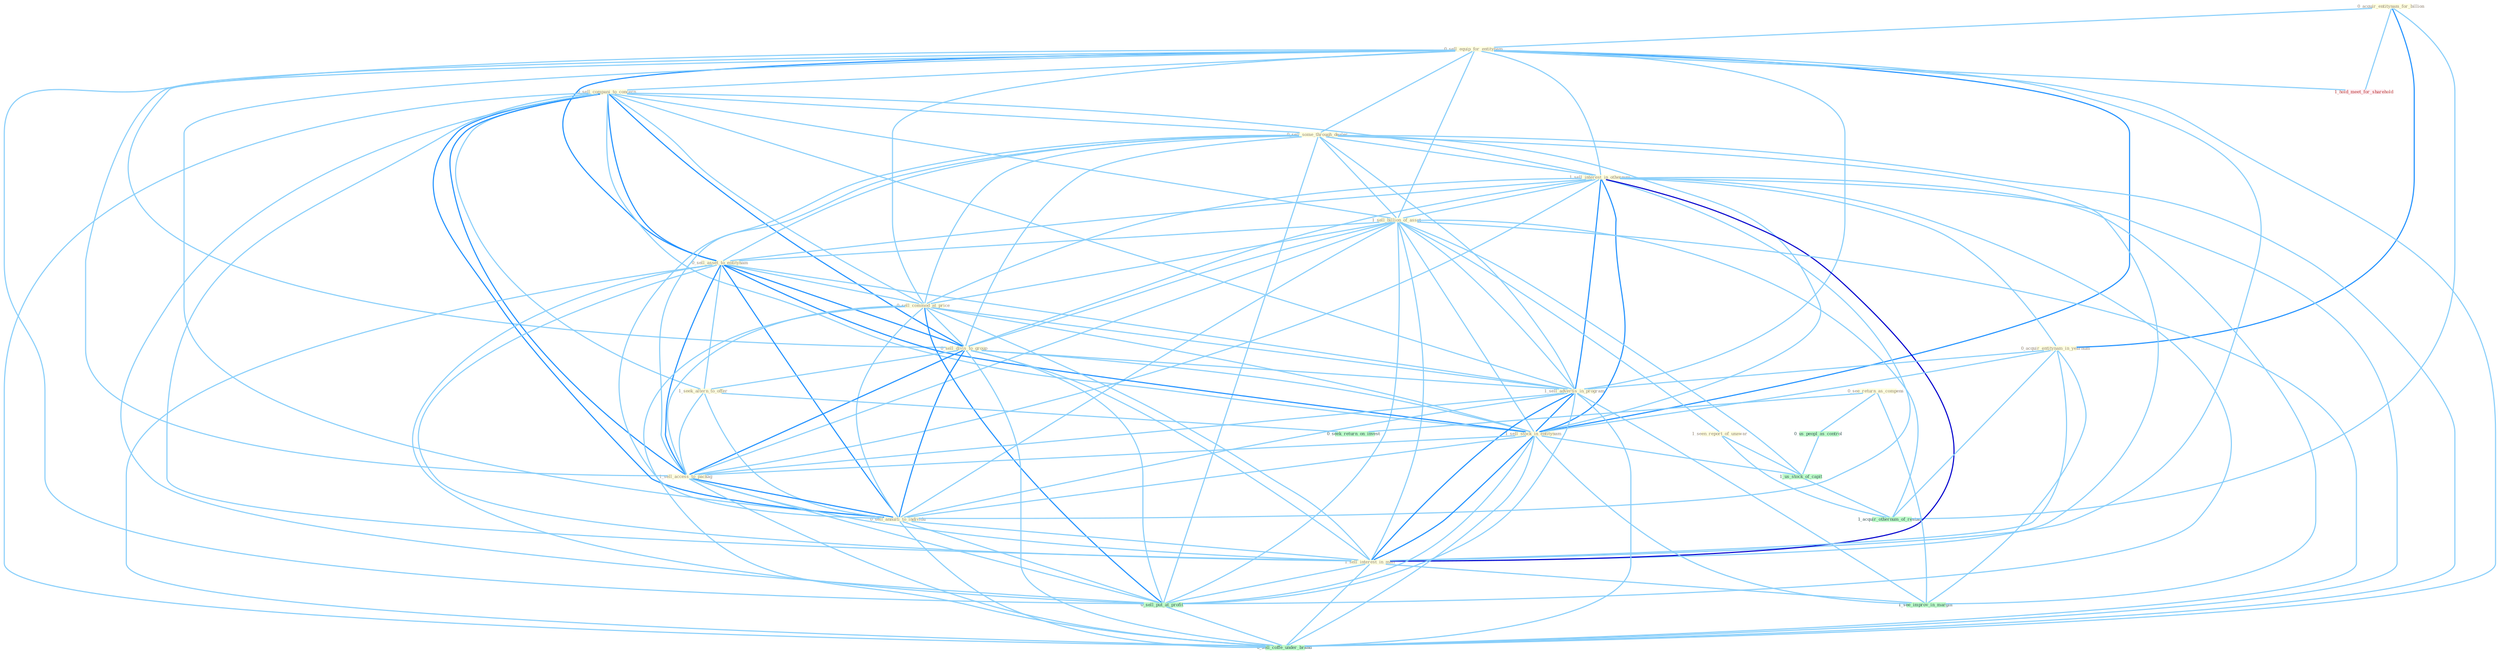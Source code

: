 Graph G{ 
    node
    [shape=polygon,style=filled,width=.5,height=.06,color="#BDFCC9",fixedsize=true,fontsize=4,
    fontcolor="#2f4f4f"];
    {node
    [color="#ffffe0", fontcolor="#8b7d6b"] "0_acquir_entitynam_for_billion " "0_sell_equip_for_entitynam " "0_sell_compani_to_concern " "0_sell_some_through_dealer " "1_sell_interest_in_othernum " "0_acquir_entitynam_in_yearnum " "1_sell_billion_of_asset " "0_sell_asset_to_entitynam " "1_seen_report_of_unawar " "0_sell_commod_at_price " "0_sell_divis_to_group " "1_sell_advertis_in_program " "1_sell_stock_in_entitynam " "0_see_return_as_compens " "1_seek_altern_to_offer " "1_sell_access_to_packag " "0_sell_annuiti_to_individu " "1_sell_interest_in_mall "}
{node [color="#fff0f5", fontcolor="#b22222"] "1_hold_meet_for_sharehold "}
edge [color="#B0E2FF"];

	"0_acquir_entitynam_for_billion " -- "0_sell_equip_for_entitynam " [w="1", color="#87cefa" ];
	"0_acquir_entitynam_for_billion " -- "0_acquir_entitynam_in_yearnum " [w="2", color="#1e90ff" , len=0.8];
	"0_acquir_entitynam_for_billion " -- "1_hold_meet_for_sharehold " [w="1", color="#87cefa" ];
	"0_acquir_entitynam_for_billion " -- "1_acquir_othernum_of_restaur " [w="1", color="#87cefa" ];
	"0_sell_equip_for_entitynam " -- "0_sell_compani_to_concern " [w="1", color="#87cefa" ];
	"0_sell_equip_for_entitynam " -- "0_sell_some_through_dealer " [w="1", color="#87cefa" ];
	"0_sell_equip_for_entitynam " -- "1_sell_interest_in_othernum " [w="1", color="#87cefa" ];
	"0_sell_equip_for_entitynam " -- "1_sell_billion_of_asset " [w="1", color="#87cefa" ];
	"0_sell_equip_for_entitynam " -- "0_sell_asset_to_entitynam " [w="2", color="#1e90ff" , len=0.8];
	"0_sell_equip_for_entitynam " -- "0_sell_commod_at_price " [w="1", color="#87cefa" ];
	"0_sell_equip_for_entitynam " -- "0_sell_divis_to_group " [w="1", color="#87cefa" ];
	"0_sell_equip_for_entitynam " -- "1_sell_advertis_in_program " [w="1", color="#87cefa" ];
	"0_sell_equip_for_entitynam " -- "1_sell_stock_in_entitynam " [w="2", color="#1e90ff" , len=0.8];
	"0_sell_equip_for_entitynam " -- "1_sell_access_to_packag " [w="1", color="#87cefa" ];
	"0_sell_equip_for_entitynam " -- "0_sell_annuiti_to_individu " [w="1", color="#87cefa" ];
	"0_sell_equip_for_entitynam " -- "1_sell_interest_in_mall " [w="1", color="#87cefa" ];
	"0_sell_equip_for_entitynam " -- "0_sell_put_at_profit " [w="1", color="#87cefa" ];
	"0_sell_equip_for_entitynam " -- "0_sell_coffe_under_brand " [w="1", color="#87cefa" ];
	"0_sell_equip_for_entitynam " -- "1_hold_meet_for_sharehold " [w="1", color="#87cefa" ];
	"0_sell_compani_to_concern " -- "0_sell_some_through_dealer " [w="1", color="#87cefa" ];
	"0_sell_compani_to_concern " -- "1_sell_interest_in_othernum " [w="1", color="#87cefa" ];
	"0_sell_compani_to_concern " -- "1_sell_billion_of_asset " [w="1", color="#87cefa" ];
	"0_sell_compani_to_concern " -- "0_sell_asset_to_entitynam " [w="2", color="#1e90ff" , len=0.8];
	"0_sell_compani_to_concern " -- "0_sell_commod_at_price " [w="1", color="#87cefa" ];
	"0_sell_compani_to_concern " -- "0_sell_divis_to_group " [w="2", color="#1e90ff" , len=0.8];
	"0_sell_compani_to_concern " -- "1_sell_advertis_in_program " [w="1", color="#87cefa" ];
	"0_sell_compani_to_concern " -- "1_sell_stock_in_entitynam " [w="1", color="#87cefa" ];
	"0_sell_compani_to_concern " -- "1_seek_altern_to_offer " [w="1", color="#87cefa" ];
	"0_sell_compani_to_concern " -- "1_sell_access_to_packag " [w="2", color="#1e90ff" , len=0.8];
	"0_sell_compani_to_concern " -- "0_sell_annuiti_to_individu " [w="2", color="#1e90ff" , len=0.8];
	"0_sell_compani_to_concern " -- "1_sell_interest_in_mall " [w="1", color="#87cefa" ];
	"0_sell_compani_to_concern " -- "0_sell_put_at_profit " [w="1", color="#87cefa" ];
	"0_sell_compani_to_concern " -- "0_sell_coffe_under_brand " [w="1", color="#87cefa" ];
	"0_sell_some_through_dealer " -- "1_sell_interest_in_othernum " [w="1", color="#87cefa" ];
	"0_sell_some_through_dealer " -- "1_sell_billion_of_asset " [w="1", color="#87cefa" ];
	"0_sell_some_through_dealer " -- "0_sell_asset_to_entitynam " [w="1", color="#87cefa" ];
	"0_sell_some_through_dealer " -- "0_sell_commod_at_price " [w="1", color="#87cefa" ];
	"0_sell_some_through_dealer " -- "0_sell_divis_to_group " [w="1", color="#87cefa" ];
	"0_sell_some_through_dealer " -- "1_sell_advertis_in_program " [w="1", color="#87cefa" ];
	"0_sell_some_through_dealer " -- "1_sell_stock_in_entitynam " [w="1", color="#87cefa" ];
	"0_sell_some_through_dealer " -- "1_sell_access_to_packag " [w="1", color="#87cefa" ];
	"0_sell_some_through_dealer " -- "0_sell_annuiti_to_individu " [w="1", color="#87cefa" ];
	"0_sell_some_through_dealer " -- "1_sell_interest_in_mall " [w="1", color="#87cefa" ];
	"0_sell_some_through_dealer " -- "0_sell_put_at_profit " [w="1", color="#87cefa" ];
	"0_sell_some_through_dealer " -- "0_sell_coffe_under_brand " [w="1", color="#87cefa" ];
	"1_sell_interest_in_othernum " -- "0_acquir_entitynam_in_yearnum " [w="1", color="#87cefa" ];
	"1_sell_interest_in_othernum " -- "1_sell_billion_of_asset " [w="1", color="#87cefa" ];
	"1_sell_interest_in_othernum " -- "0_sell_asset_to_entitynam " [w="1", color="#87cefa" ];
	"1_sell_interest_in_othernum " -- "0_sell_commod_at_price " [w="1", color="#87cefa" ];
	"1_sell_interest_in_othernum " -- "0_sell_divis_to_group " [w="1", color="#87cefa" ];
	"1_sell_interest_in_othernum " -- "1_sell_advertis_in_program " [w="2", color="#1e90ff" , len=0.8];
	"1_sell_interest_in_othernum " -- "1_sell_stock_in_entitynam " [w="2", color="#1e90ff" , len=0.8];
	"1_sell_interest_in_othernum " -- "1_sell_access_to_packag " [w="1", color="#87cefa" ];
	"1_sell_interest_in_othernum " -- "0_sell_annuiti_to_individu " [w="1", color="#87cefa" ];
	"1_sell_interest_in_othernum " -- "1_sell_interest_in_mall " [w="3", color="#0000cd" , len=0.6];
	"1_sell_interest_in_othernum " -- "0_sell_put_at_profit " [w="1", color="#87cefa" ];
	"1_sell_interest_in_othernum " -- "1_see_improv_in_margin " [w="1", color="#87cefa" ];
	"1_sell_interest_in_othernum " -- "0_sell_coffe_under_brand " [w="1", color="#87cefa" ];
	"0_acquir_entitynam_in_yearnum " -- "1_sell_advertis_in_program " [w="1", color="#87cefa" ];
	"0_acquir_entitynam_in_yearnum " -- "1_sell_stock_in_entitynam " [w="1", color="#87cefa" ];
	"0_acquir_entitynam_in_yearnum " -- "1_sell_interest_in_mall " [w="1", color="#87cefa" ];
	"0_acquir_entitynam_in_yearnum " -- "1_see_improv_in_margin " [w="1", color="#87cefa" ];
	"0_acquir_entitynam_in_yearnum " -- "1_acquir_othernum_of_restaur " [w="1", color="#87cefa" ];
	"1_sell_billion_of_asset " -- "0_sell_asset_to_entitynam " [w="1", color="#87cefa" ];
	"1_sell_billion_of_asset " -- "1_seen_report_of_unawar " [w="1", color="#87cefa" ];
	"1_sell_billion_of_asset " -- "0_sell_commod_at_price " [w="1", color="#87cefa" ];
	"1_sell_billion_of_asset " -- "0_sell_divis_to_group " [w="1", color="#87cefa" ];
	"1_sell_billion_of_asset " -- "1_sell_advertis_in_program " [w="1", color="#87cefa" ];
	"1_sell_billion_of_asset " -- "1_sell_stock_in_entitynam " [w="1", color="#87cefa" ];
	"1_sell_billion_of_asset " -- "1_sell_access_to_packag " [w="1", color="#87cefa" ];
	"1_sell_billion_of_asset " -- "0_sell_annuiti_to_individu " [w="1", color="#87cefa" ];
	"1_sell_billion_of_asset " -- "1_sell_interest_in_mall " [w="1", color="#87cefa" ];
	"1_sell_billion_of_asset " -- "0_sell_put_at_profit " [w="1", color="#87cefa" ];
	"1_sell_billion_of_asset " -- "1_us_stock_of_capit " [w="1", color="#87cefa" ];
	"1_sell_billion_of_asset " -- "0_sell_coffe_under_brand " [w="1", color="#87cefa" ];
	"1_sell_billion_of_asset " -- "1_acquir_othernum_of_restaur " [w="1", color="#87cefa" ];
	"0_sell_asset_to_entitynam " -- "0_sell_commod_at_price " [w="1", color="#87cefa" ];
	"0_sell_asset_to_entitynam " -- "0_sell_divis_to_group " [w="2", color="#1e90ff" , len=0.8];
	"0_sell_asset_to_entitynam " -- "1_sell_advertis_in_program " [w="1", color="#87cefa" ];
	"0_sell_asset_to_entitynam " -- "1_sell_stock_in_entitynam " [w="2", color="#1e90ff" , len=0.8];
	"0_sell_asset_to_entitynam " -- "1_seek_altern_to_offer " [w="1", color="#87cefa" ];
	"0_sell_asset_to_entitynam " -- "1_sell_access_to_packag " [w="2", color="#1e90ff" , len=0.8];
	"0_sell_asset_to_entitynam " -- "0_sell_annuiti_to_individu " [w="2", color="#1e90ff" , len=0.8];
	"0_sell_asset_to_entitynam " -- "1_sell_interest_in_mall " [w="1", color="#87cefa" ];
	"0_sell_asset_to_entitynam " -- "0_sell_put_at_profit " [w="1", color="#87cefa" ];
	"0_sell_asset_to_entitynam " -- "0_sell_coffe_under_brand " [w="1", color="#87cefa" ];
	"1_seen_report_of_unawar " -- "1_us_stock_of_capit " [w="1", color="#87cefa" ];
	"1_seen_report_of_unawar " -- "1_acquir_othernum_of_restaur " [w="1", color="#87cefa" ];
	"0_sell_commod_at_price " -- "0_sell_divis_to_group " [w="1", color="#87cefa" ];
	"0_sell_commod_at_price " -- "1_sell_advertis_in_program " [w="1", color="#87cefa" ];
	"0_sell_commod_at_price " -- "1_sell_stock_in_entitynam " [w="1", color="#87cefa" ];
	"0_sell_commod_at_price " -- "1_sell_access_to_packag " [w="1", color="#87cefa" ];
	"0_sell_commod_at_price " -- "0_sell_annuiti_to_individu " [w="1", color="#87cefa" ];
	"0_sell_commod_at_price " -- "1_sell_interest_in_mall " [w="1", color="#87cefa" ];
	"0_sell_commod_at_price " -- "0_sell_put_at_profit " [w="2", color="#1e90ff" , len=0.8];
	"0_sell_commod_at_price " -- "0_sell_coffe_under_brand " [w="1", color="#87cefa" ];
	"0_sell_divis_to_group " -- "1_sell_advertis_in_program " [w="1", color="#87cefa" ];
	"0_sell_divis_to_group " -- "1_sell_stock_in_entitynam " [w="1", color="#87cefa" ];
	"0_sell_divis_to_group " -- "1_seek_altern_to_offer " [w="1", color="#87cefa" ];
	"0_sell_divis_to_group " -- "1_sell_access_to_packag " [w="2", color="#1e90ff" , len=0.8];
	"0_sell_divis_to_group " -- "0_sell_annuiti_to_individu " [w="2", color="#1e90ff" , len=0.8];
	"0_sell_divis_to_group " -- "1_sell_interest_in_mall " [w="1", color="#87cefa" ];
	"0_sell_divis_to_group " -- "0_sell_put_at_profit " [w="1", color="#87cefa" ];
	"0_sell_divis_to_group " -- "0_sell_coffe_under_brand " [w="1", color="#87cefa" ];
	"1_sell_advertis_in_program " -- "1_sell_stock_in_entitynam " [w="2", color="#1e90ff" , len=0.8];
	"1_sell_advertis_in_program " -- "1_sell_access_to_packag " [w="1", color="#87cefa" ];
	"1_sell_advertis_in_program " -- "0_sell_annuiti_to_individu " [w="1", color="#87cefa" ];
	"1_sell_advertis_in_program " -- "1_sell_interest_in_mall " [w="2", color="#1e90ff" , len=0.8];
	"1_sell_advertis_in_program " -- "0_sell_put_at_profit " [w="1", color="#87cefa" ];
	"1_sell_advertis_in_program " -- "1_see_improv_in_margin " [w="1", color="#87cefa" ];
	"1_sell_advertis_in_program " -- "0_sell_coffe_under_brand " [w="1", color="#87cefa" ];
	"1_sell_stock_in_entitynam " -- "1_sell_access_to_packag " [w="1", color="#87cefa" ];
	"1_sell_stock_in_entitynam " -- "0_sell_annuiti_to_individu " [w="1", color="#87cefa" ];
	"1_sell_stock_in_entitynam " -- "1_sell_interest_in_mall " [w="2", color="#1e90ff" , len=0.8];
	"1_sell_stock_in_entitynam " -- "0_sell_put_at_profit " [w="1", color="#87cefa" ];
	"1_sell_stock_in_entitynam " -- "1_us_stock_of_capit " [w="1", color="#87cefa" ];
	"1_sell_stock_in_entitynam " -- "1_see_improv_in_margin " [w="1", color="#87cefa" ];
	"1_sell_stock_in_entitynam " -- "0_sell_coffe_under_brand " [w="1", color="#87cefa" ];
	"0_see_return_as_compens " -- "0_us_peopl_as_control " [w="1", color="#87cefa" ];
	"0_see_return_as_compens " -- "0_seek_return_on_invest " [w="1", color="#87cefa" ];
	"0_see_return_as_compens " -- "1_see_improv_in_margin " [w="1", color="#87cefa" ];
	"1_seek_altern_to_offer " -- "1_sell_access_to_packag " [w="1", color="#87cefa" ];
	"1_seek_altern_to_offer " -- "0_sell_annuiti_to_individu " [w="1", color="#87cefa" ];
	"1_seek_altern_to_offer " -- "0_seek_return_on_invest " [w="1", color="#87cefa" ];
	"1_sell_access_to_packag " -- "0_sell_annuiti_to_individu " [w="2", color="#1e90ff" , len=0.8];
	"1_sell_access_to_packag " -- "1_sell_interest_in_mall " [w="1", color="#87cefa" ];
	"1_sell_access_to_packag " -- "0_sell_put_at_profit " [w="1", color="#87cefa" ];
	"1_sell_access_to_packag " -- "0_sell_coffe_under_brand " [w="1", color="#87cefa" ];
	"0_sell_annuiti_to_individu " -- "1_sell_interest_in_mall " [w="1", color="#87cefa" ];
	"0_sell_annuiti_to_individu " -- "0_sell_put_at_profit " [w="1", color="#87cefa" ];
	"0_sell_annuiti_to_individu " -- "0_sell_coffe_under_brand " [w="1", color="#87cefa" ];
	"1_sell_interest_in_mall " -- "0_sell_put_at_profit " [w="1", color="#87cefa" ];
	"1_sell_interest_in_mall " -- "1_see_improv_in_margin " [w="1", color="#87cefa" ];
	"1_sell_interest_in_mall " -- "0_sell_coffe_under_brand " [w="1", color="#87cefa" ];
	"0_us_peopl_as_control " -- "1_us_stock_of_capit " [w="1", color="#87cefa" ];
	"0_sell_put_at_profit " -- "0_sell_coffe_under_brand " [w="1", color="#87cefa" ];
	"1_us_stock_of_capit " -- "1_acquir_othernum_of_restaur " [w="1", color="#87cefa" ];
}